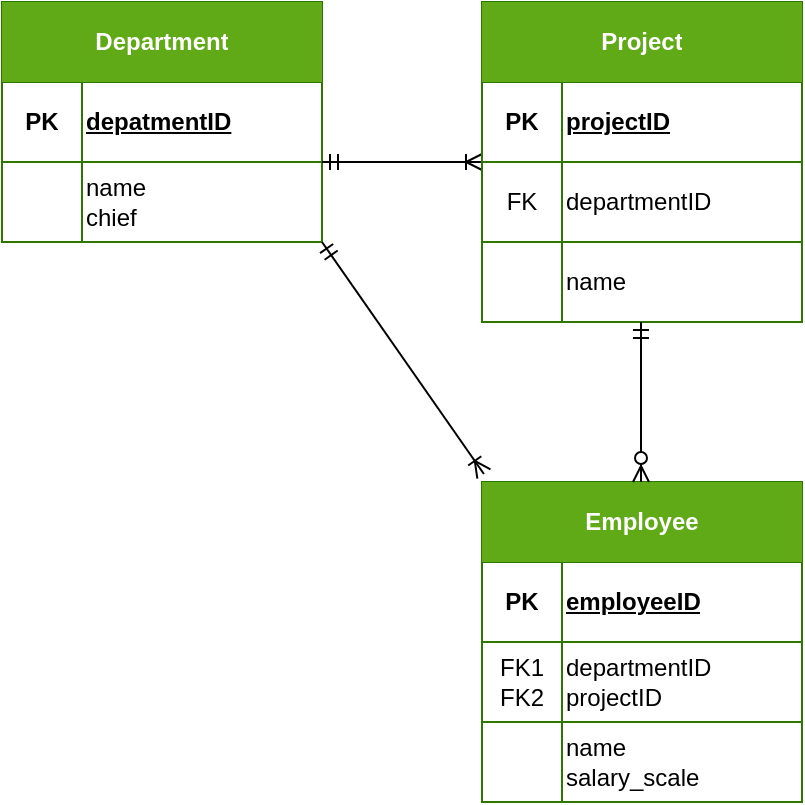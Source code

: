 <mxfile version="20.6.0" type="device"><diagram id="r9cYyTwz3PThLWFNZiZb" name="Page-1"><mxGraphModel dx="1422" dy="747" grid="1" gridSize="10" guides="1" tooltips="1" connect="1" arrows="1" fold="1" page="1" pageScale="1" pageWidth="291" pageHeight="413" math="0" shadow="0"><root><mxCell id="0"/><mxCell id="1" parent="0"/><mxCell id="9_CiMtXoxlJUaPng93nl-6" value="" style="shape=table;html=1;whiteSpace=wrap;startSize=0;container=1;collapsible=0;childLayout=tableLayout;swimlaneLine=1;strokeColor=#2D7600;columnLines=1;resizeLast=0;right=1;moveCells=1;fontColor=#FFFFFF;" parent="1" vertex="1"><mxGeometry x="40" y="40" width="160" height="120" as="geometry"/></mxCell><mxCell id="9_CiMtXoxlJUaPng93nl-7" value="" style="shape=tableRow;horizontal=0;startSize=0;swimlaneHead=0;swimlaneBody=0;top=0;left=0;bottom=0;right=0;collapsible=0;dropTarget=0;fillColor=default;points=[[0,0.5],[1,0.5]];portConstraint=eastwest;" parent="9_CiMtXoxlJUaPng93nl-6" vertex="1"><mxGeometry width="160" height="40" as="geometry"/></mxCell><mxCell id="9_CiMtXoxlJUaPng93nl-8" value="&lt;font color=&quot;#FFFFFF&quot;&gt;&lt;b&gt;Department&lt;/b&gt;&lt;/font&gt;" style="shape=partialRectangle;html=1;whiteSpace=wrap;connectable=0;fillColor=#60A917;top=0;left=0;bottom=0;right=0;overflow=hidden;rowspan=1;colspan=2;collapsible=1;" parent="9_CiMtXoxlJUaPng93nl-7" vertex="1"><mxGeometry width="160" height="40" as="geometry"><mxRectangle width="40" height="40" as="alternateBounds"/></mxGeometry></mxCell><mxCell id="9_CiMtXoxlJUaPng93nl-9" value="" style="shape=partialRectangle;html=1;whiteSpace=wrap;connectable=0;fillColor=none;top=0;left=0;bottom=0;right=0;overflow=hidden;" parent="9_CiMtXoxlJUaPng93nl-7" vertex="1" visible="0"><mxGeometry x="40" width="120" height="40" as="geometry"><mxRectangle width="120" height="40" as="alternateBounds"/></mxGeometry></mxCell><mxCell id="9_CiMtXoxlJUaPng93nl-10" value="" style="shape=tableRow;horizontal=0;startSize=0;swimlaneHead=0;swimlaneBody=0;top=0;left=0;bottom=0;right=0;collapsible=0;dropTarget=0;fillColor=none;points=[[0,0.5],[1,0.5]];portConstraint=eastwest;" parent="9_CiMtXoxlJUaPng93nl-6" vertex="1"><mxGeometry y="40" width="160" height="40" as="geometry"/></mxCell><mxCell id="9_CiMtXoxlJUaPng93nl-11" value="&lt;b&gt;PK&lt;/b&gt;" style="shape=partialRectangle;html=1;whiteSpace=wrap;connectable=0;fillColor=none;top=0;left=0;bottom=0;right=0;overflow=hidden;" parent="9_CiMtXoxlJUaPng93nl-10" vertex="1"><mxGeometry width="40" height="40" as="geometry"><mxRectangle width="40" height="40" as="alternateBounds"/></mxGeometry></mxCell><mxCell id="9_CiMtXoxlJUaPng93nl-12" value="&lt;div align=&quot;justify&quot;&gt;depatmentID&lt;/div&gt;" style="shape=partialRectangle;html=1;whiteSpace=wrap;connectable=0;fillColor=none;top=0;left=0;bottom=0;right=0;overflow=hidden;fontStyle=5;align=left;" parent="9_CiMtXoxlJUaPng93nl-10" vertex="1"><mxGeometry x="40" width="120" height="40" as="geometry"><mxRectangle width="120" height="40" as="alternateBounds"/></mxGeometry></mxCell><mxCell id="9_CiMtXoxlJUaPng93nl-13" value="" style="shape=tableRow;horizontal=0;startSize=0;swimlaneHead=0;swimlaneBody=0;top=0;left=0;bottom=0;right=0;collapsible=0;dropTarget=0;fillColor=none;points=[[0,0.5],[1,0.5]];portConstraint=eastwest;" parent="9_CiMtXoxlJUaPng93nl-6" vertex="1"><mxGeometry y="80" width="160" height="40" as="geometry"/></mxCell><mxCell id="9_CiMtXoxlJUaPng93nl-14" value="" style="shape=partialRectangle;html=1;whiteSpace=wrap;connectable=0;fillColor=none;top=0;left=0;bottom=0;right=0;overflow=hidden;" parent="9_CiMtXoxlJUaPng93nl-13" vertex="1"><mxGeometry width="40" height="40" as="geometry"><mxRectangle width="40" height="40" as="alternateBounds"/></mxGeometry></mxCell><mxCell id="9_CiMtXoxlJUaPng93nl-15" value="&lt;div align=&quot;left&quot;&gt;name&lt;br&gt;chief&lt;br&gt;&lt;/div&gt;" style="shape=partialRectangle;html=1;whiteSpace=wrap;connectable=0;fillColor=none;top=0;left=0;bottom=0;right=0;overflow=hidden;align=left;" parent="9_CiMtXoxlJUaPng93nl-13" vertex="1"><mxGeometry x="40" width="120" height="40" as="geometry"><mxRectangle width="120" height="40" as="alternateBounds"/></mxGeometry></mxCell><mxCell id="9_CiMtXoxlJUaPng93nl-26" value="" style="shape=table;html=1;whiteSpace=wrap;startSize=0;container=1;collapsible=0;childLayout=tableLayout;swimlaneLine=1;strokeColor=#2D7600;columnLines=1;resizeLast=0;right=1;moveCells=1;" parent="1" vertex="1"><mxGeometry x="280" y="280" width="160" height="160" as="geometry"/></mxCell><mxCell id="9_CiMtXoxlJUaPng93nl-27" value="" style="shape=tableRow;horizontal=0;startSize=0;swimlaneHead=0;swimlaneBody=0;top=0;left=0;bottom=0;right=0;collapsible=0;dropTarget=0;fillColor=default;points=[[0,0.5],[1,0.5]];portConstraint=eastwest;" parent="9_CiMtXoxlJUaPng93nl-26" vertex="1"><mxGeometry width="160" height="40" as="geometry"/></mxCell><mxCell id="9_CiMtXoxlJUaPng93nl-28" value="&lt;b&gt;Employee&lt;/b&gt;" style="shape=partialRectangle;html=1;whiteSpace=wrap;connectable=0;fillColor=#60A917;top=0;left=0;bottom=0;right=0;overflow=hidden;rowspan=1;colspan=2;collapsible=1;fontColor=#FFFFFF;" parent="9_CiMtXoxlJUaPng93nl-27" vertex="1"><mxGeometry width="160" height="40" as="geometry"><mxRectangle width="40" height="40" as="alternateBounds"/></mxGeometry></mxCell><mxCell id="9_CiMtXoxlJUaPng93nl-29" value="" style="shape=partialRectangle;html=1;whiteSpace=wrap;connectable=0;fillColor=none;top=0;left=0;bottom=0;right=0;overflow=hidden;" parent="9_CiMtXoxlJUaPng93nl-27" vertex="1" visible="0"><mxGeometry x="40" width="120" height="40" as="geometry"><mxRectangle width="120" height="40" as="alternateBounds"/></mxGeometry></mxCell><mxCell id="9_CiMtXoxlJUaPng93nl-30" value="" style="shape=tableRow;horizontal=0;startSize=0;swimlaneHead=0;swimlaneBody=0;top=0;left=0;bottom=0;right=0;collapsible=0;dropTarget=0;fillColor=none;points=[[0,0.5],[1,0.5]];portConstraint=eastwest;" parent="9_CiMtXoxlJUaPng93nl-26" vertex="1"><mxGeometry y="40" width="160" height="40" as="geometry"/></mxCell><mxCell id="9_CiMtXoxlJUaPng93nl-31" value="&lt;b&gt;PK&lt;/b&gt;" style="shape=partialRectangle;html=1;whiteSpace=wrap;connectable=0;fillColor=none;top=0;left=0;bottom=0;right=0;overflow=hidden;" parent="9_CiMtXoxlJUaPng93nl-30" vertex="1"><mxGeometry width="40" height="40" as="geometry"><mxRectangle width="40" height="40" as="alternateBounds"/></mxGeometry></mxCell><mxCell id="9_CiMtXoxlJUaPng93nl-32" value="&lt;div align=&quot;justify&quot;&gt;employeeID&lt;/div&gt;" style="shape=partialRectangle;html=1;whiteSpace=wrap;connectable=0;fillColor=none;top=0;left=0;bottom=0;right=0;overflow=hidden;fontStyle=5;align=left;" parent="9_CiMtXoxlJUaPng93nl-30" vertex="1"><mxGeometry x="40" width="120" height="40" as="geometry"><mxRectangle width="120" height="40" as="alternateBounds"/></mxGeometry></mxCell><mxCell id="9_CiMtXoxlJUaPng93nl-33" value="" style="shape=tableRow;horizontal=0;startSize=0;swimlaneHead=0;swimlaneBody=0;top=0;left=0;bottom=0;right=0;collapsible=0;dropTarget=0;fillColor=none;points=[[0,0.5],[1,0.5]];portConstraint=eastwest;" parent="9_CiMtXoxlJUaPng93nl-26" vertex="1"><mxGeometry y="80" width="160" height="40" as="geometry"/></mxCell><mxCell id="9_CiMtXoxlJUaPng93nl-34" value="&lt;div&gt;FK1&lt;/div&gt;&lt;div&gt;FK2&lt;br&gt;&lt;/div&gt;" style="shape=partialRectangle;html=1;whiteSpace=wrap;connectable=0;fillColor=none;top=0;left=0;bottom=0;right=0;overflow=hidden;" parent="9_CiMtXoxlJUaPng93nl-33" vertex="1"><mxGeometry width="40" height="40" as="geometry"><mxRectangle width="40" height="40" as="alternateBounds"/></mxGeometry></mxCell><mxCell id="9_CiMtXoxlJUaPng93nl-35" value="&lt;div align=&quot;left&quot;&gt;departmentID&lt;br&gt;projectID&lt;br&gt;&lt;/div&gt;" style="shape=partialRectangle;html=1;whiteSpace=wrap;connectable=0;fillColor=none;top=0;left=0;bottom=0;right=0;overflow=hidden;align=left;" parent="9_CiMtXoxlJUaPng93nl-33" vertex="1"><mxGeometry x="40" width="120" height="40" as="geometry"><mxRectangle width="120" height="40" as="alternateBounds"/></mxGeometry></mxCell><mxCell id="DqNdSi8GD4QkkGWs9x3v-17" style="shape=tableRow;horizontal=0;startSize=0;swimlaneHead=0;swimlaneBody=0;top=0;left=0;bottom=0;right=0;collapsible=0;dropTarget=0;fillColor=none;points=[[0,0.5],[1,0.5]];portConstraint=eastwest;" vertex="1" parent="9_CiMtXoxlJUaPng93nl-26"><mxGeometry y="120" width="160" height="40" as="geometry"/></mxCell><mxCell id="DqNdSi8GD4QkkGWs9x3v-18" style="shape=partialRectangle;html=1;whiteSpace=wrap;connectable=0;fillColor=none;top=0;left=0;bottom=0;right=0;overflow=hidden;" vertex="1" parent="DqNdSi8GD4QkkGWs9x3v-17"><mxGeometry width="40" height="40" as="geometry"><mxRectangle width="40" height="40" as="alternateBounds"/></mxGeometry></mxCell><mxCell id="DqNdSi8GD4QkkGWs9x3v-19" value="name&lt;br&gt;salary_scale" style="shape=partialRectangle;html=1;whiteSpace=wrap;connectable=0;fillColor=none;top=0;left=0;bottom=0;right=0;overflow=hidden;align=left;" vertex="1" parent="DqNdSi8GD4QkkGWs9x3v-17"><mxGeometry x="40" width="120" height="40" as="geometry"><mxRectangle width="120" height="40" as="alternateBounds"/></mxGeometry></mxCell><mxCell id="9_CiMtXoxlJUaPng93nl-36" value="" style="fontSize=12;html=1;endArrow=ERoneToMany;startArrow=ERmandOne;rounded=0;elbow=vertical;exitX=0.5;exitY=1;exitDx=0;exitDy=0;" parent="1" edge="1"><mxGeometry width="100" height="100" relative="1" as="geometry"><mxPoint x="200" y="120" as="sourcePoint"/><mxPoint x="280" y="120" as="targetPoint"/></mxGeometry></mxCell><mxCell id="DqNdSi8GD4QkkGWs9x3v-1" value="" style="shape=table;html=1;whiteSpace=wrap;startSize=0;container=1;collapsible=0;childLayout=tableLayout;swimlaneLine=1;strokeColor=#2D7600;columnLines=1;resizeLast=0;right=1;moveCells=1;" vertex="1" parent="1"><mxGeometry x="280" y="40" width="160" height="160" as="geometry"/></mxCell><mxCell id="DqNdSi8GD4QkkGWs9x3v-2" value="" style="shape=tableRow;horizontal=0;startSize=0;swimlaneHead=0;swimlaneBody=0;top=0;left=0;bottom=0;right=0;collapsible=0;dropTarget=0;fillColor=default;points=[[0,0.5],[1,0.5]];portConstraint=eastwest;" vertex="1" parent="DqNdSi8GD4QkkGWs9x3v-1"><mxGeometry width="160" height="40" as="geometry"/></mxCell><mxCell id="DqNdSi8GD4QkkGWs9x3v-3" value="&lt;b&gt;Project&lt;/b&gt;" style="shape=partialRectangle;html=1;whiteSpace=wrap;connectable=0;fillColor=#60A917;top=0;left=0;bottom=0;right=0;overflow=hidden;rowspan=1;colspan=2;collapsible=1;fontColor=#FFFFFF;" vertex="1" parent="DqNdSi8GD4QkkGWs9x3v-2"><mxGeometry width="160" height="40" as="geometry"><mxRectangle width="40" height="40" as="alternateBounds"/></mxGeometry></mxCell><mxCell id="DqNdSi8GD4QkkGWs9x3v-4" value="" style="shape=partialRectangle;html=1;whiteSpace=wrap;connectable=0;fillColor=none;top=0;left=0;bottom=0;right=0;overflow=hidden;" vertex="1" visible="0" parent="DqNdSi8GD4QkkGWs9x3v-2"><mxGeometry x="40" width="120" height="40" as="geometry"><mxRectangle width="120" height="40" as="alternateBounds"/></mxGeometry></mxCell><mxCell id="DqNdSi8GD4QkkGWs9x3v-5" value="" style="shape=tableRow;horizontal=0;startSize=0;swimlaneHead=0;swimlaneBody=0;top=0;left=0;bottom=0;right=0;collapsible=0;dropTarget=0;fillColor=none;points=[[0,0.5],[1,0.5]];portConstraint=eastwest;" vertex="1" parent="DqNdSi8GD4QkkGWs9x3v-1"><mxGeometry y="40" width="160" height="40" as="geometry"/></mxCell><mxCell id="DqNdSi8GD4QkkGWs9x3v-6" value="&lt;b&gt;PK&lt;/b&gt;" style="shape=partialRectangle;html=1;whiteSpace=wrap;connectable=0;fillColor=none;top=0;left=0;bottom=0;right=0;overflow=hidden;" vertex="1" parent="DqNdSi8GD4QkkGWs9x3v-5"><mxGeometry width="40" height="40" as="geometry"><mxRectangle width="40" height="40" as="alternateBounds"/></mxGeometry></mxCell><mxCell id="DqNdSi8GD4QkkGWs9x3v-7" value="&lt;div align=&quot;justify&quot;&gt;projectID&lt;/div&gt;" style="shape=partialRectangle;html=1;whiteSpace=wrap;connectable=0;fillColor=none;top=0;left=0;bottom=0;right=0;overflow=hidden;fontStyle=5;align=left;" vertex="1" parent="DqNdSi8GD4QkkGWs9x3v-5"><mxGeometry x="40" width="120" height="40" as="geometry"><mxRectangle width="120" height="40" as="alternateBounds"/></mxGeometry></mxCell><mxCell id="DqNdSi8GD4QkkGWs9x3v-8" value="" style="shape=tableRow;horizontal=0;startSize=0;swimlaneHead=0;swimlaneBody=0;top=0;left=0;bottom=0;right=0;collapsible=0;dropTarget=0;fillColor=none;points=[[0,0.5],[1,0.5]];portConstraint=eastwest;" vertex="1" parent="DqNdSi8GD4QkkGWs9x3v-1"><mxGeometry y="80" width="160" height="40" as="geometry"/></mxCell><mxCell id="DqNdSi8GD4QkkGWs9x3v-9" value="FK" style="shape=partialRectangle;html=1;whiteSpace=wrap;connectable=0;fillColor=none;top=0;left=0;bottom=0;right=0;overflow=hidden;" vertex="1" parent="DqNdSi8GD4QkkGWs9x3v-8"><mxGeometry width="40" height="40" as="geometry"><mxRectangle width="40" height="40" as="alternateBounds"/></mxGeometry></mxCell><mxCell id="DqNdSi8GD4QkkGWs9x3v-10" value="&lt;div align=&quot;left&quot;&gt;departmentID&lt;/div&gt;" style="shape=partialRectangle;html=1;whiteSpace=wrap;connectable=0;fillColor=none;top=0;left=0;bottom=0;right=0;overflow=hidden;align=left;" vertex="1" parent="DqNdSi8GD4QkkGWs9x3v-8"><mxGeometry x="40" width="120" height="40" as="geometry"><mxRectangle width="120" height="40" as="alternateBounds"/></mxGeometry></mxCell><mxCell id="DqNdSi8GD4QkkGWs9x3v-14" style="shape=tableRow;horizontal=0;startSize=0;swimlaneHead=0;swimlaneBody=0;top=0;left=0;bottom=0;right=0;collapsible=0;dropTarget=0;fillColor=none;points=[[0,0.5],[1,0.5]];portConstraint=eastwest;" vertex="1" parent="DqNdSi8GD4QkkGWs9x3v-1"><mxGeometry y="120" width="160" height="40" as="geometry"/></mxCell><mxCell id="DqNdSi8GD4QkkGWs9x3v-15" style="shape=partialRectangle;html=1;whiteSpace=wrap;connectable=0;fillColor=none;top=0;left=0;bottom=0;right=0;overflow=hidden;" vertex="1" parent="DqNdSi8GD4QkkGWs9x3v-14"><mxGeometry width="40" height="40" as="geometry"><mxRectangle width="40" height="40" as="alternateBounds"/></mxGeometry></mxCell><mxCell id="DqNdSi8GD4QkkGWs9x3v-16" value="name" style="shape=partialRectangle;html=1;whiteSpace=wrap;connectable=0;fillColor=none;top=0;left=0;bottom=0;right=0;overflow=hidden;align=left;" vertex="1" parent="DqNdSi8GD4QkkGWs9x3v-14"><mxGeometry x="40" width="120" height="40" as="geometry"><mxRectangle width="120" height="40" as="alternateBounds"/></mxGeometry></mxCell><mxCell id="DqNdSi8GD4QkkGWs9x3v-12" value="" style="fontSize=12;html=1;endArrow=ERzeroToMany;startArrow=ERmandOne;rounded=0;fontColor=#FFFFFF;" edge="1" parent="1"><mxGeometry width="100" height="100" relative="1" as="geometry"><mxPoint x="359.5" y="200" as="sourcePoint"/><mxPoint x="359.5" y="280" as="targetPoint"/></mxGeometry></mxCell><mxCell id="DqNdSi8GD4QkkGWs9x3v-13" value="" style="fontSize=12;html=1;endArrow=ERoneToMany;startArrow=ERmandOne;rounded=0;elbow=vertical;exitX=0.5;exitY=1;exitDx=0;exitDy=0;entryX=0.006;entryY=-0.1;entryDx=0;entryDy=0;entryPerimeter=0;" edge="1" parent="1" target="9_CiMtXoxlJUaPng93nl-27"><mxGeometry width="100" height="100" relative="1" as="geometry"><mxPoint x="200" y="160" as="sourcePoint"/><mxPoint x="280" y="240" as="targetPoint"/></mxGeometry></mxCell></root></mxGraphModel></diagram></mxfile>